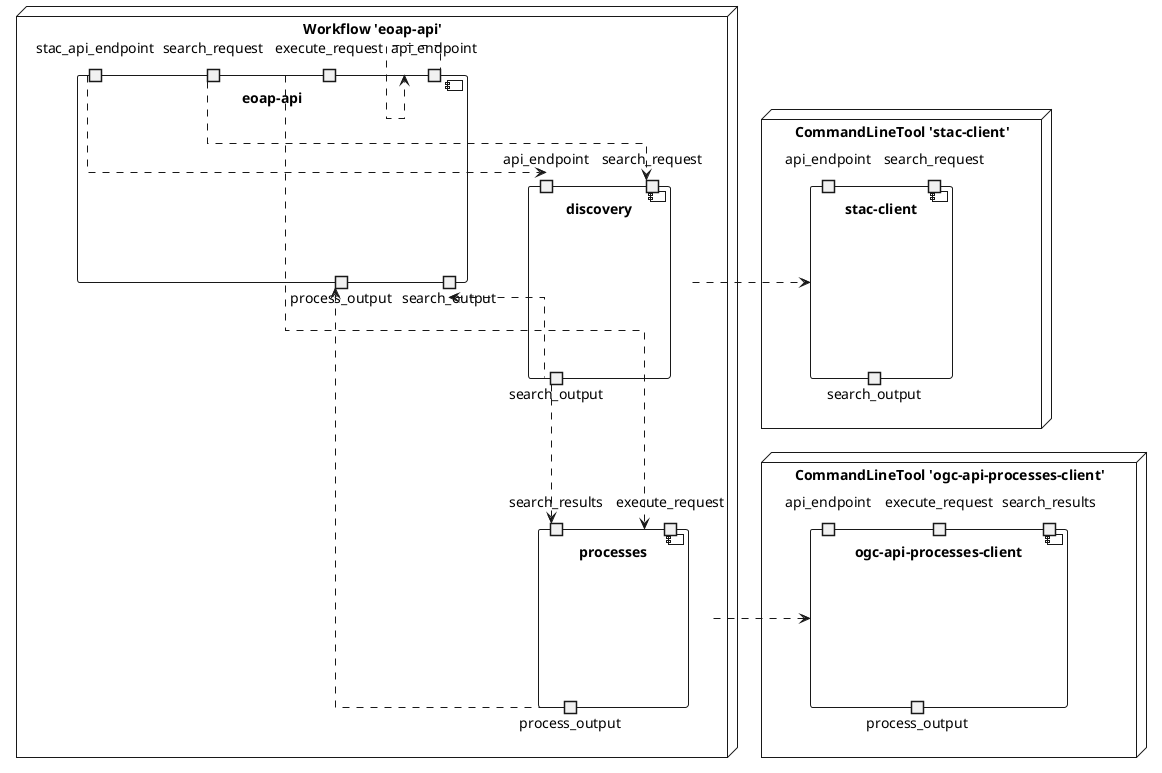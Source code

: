 @startuml
skinparam linetype ortho


node "Workflow 'eoap-api'" {
    component "eoap-api" as eoap_api {
    
        portin "stac_api_endpoint" as eoap_api_stac_api_endpoint
    
        portin "search_request" as eoap_api_search_request
    
        portin "processes_api_endpoint" as eoap_api_processes_api_endpoint
    
        portin "execute_request" as eoap_api_execute_request
    
    
        portout "search_output" as eoap_api_search_output
    
        portout "process_output" as eoap_api_process_output
    
    }


    component "discovery" as eoap_api_discovery {
    
        portin "api_endpoint" as eoap_api_discovery_api_endpoint
        eoap_api_stac_api_endpoint .down.> eoap_api_discovery_api_endpoint
    
        portin "search_request" as eoap_api_discovery_search_request
        eoap_api_search_request .down.> eoap_api_discovery_search_request
    

    
        portout "search_output" as eoap_api_discovery_search_output
    
    }

    component "processes" as eoap_api_processes {
    
        portin "api_endpoint" as eoap_api_processes_api_endpoint
        eoap_api_processes_api_endpoint .down.> eoap_api_processes_api_endpoint
    
        portin "execute_request" as eoap_api_processes_execute_request
        eoap_api_execute_request .down.> eoap_api_processes_execute_request
    
        portin "search_results" as eoap_api_processes_search_results
        eoap_api_discovery_search_output .down.> eoap_api_processes_search_results
    

    
        portout "process_output" as eoap_api_processes_process_output
    
    }

}

node "CommandLineTool 'stac-client'" {
    component "stac-client" as stac_client {
    
        portin "api_endpoint" as stac_client_api_endpoint
    
        portin "search_request" as stac_client_search_request
    
    
        portout "search_output" as stac_client_search_output
    
    }


}

node "CommandLineTool 'ogc-api-processes-client'" {
    component "ogc-api-processes-client" as ogc_api_processes_client {
    
        portin "api_endpoint" as ogc_api_processes_client_api_endpoint
    
        portin "execute_request" as ogc_api_processes_client_execute_request
    
        portin "search_results" as ogc_api_processes_client_search_results
    
    
        portout "process_output" as ogc_api_processes_client_process_output
    
    }


}



    
        
eoap_api_discovery_search_output .up.> eoap_api_search_output
        
    
        
eoap_api_processes_process_output .up.> eoap_api_process_output
        
    

    
eoap_api_discovery .right.> stac_client
    
eoap_api_processes .right.> ogc_api_processes_client
    

    
        
    

    

    
        
    

    

@enduml